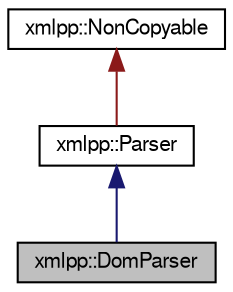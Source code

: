 digraph G
{
  bgcolor="transparent";
  edge [fontname="FreeSans",fontsize=10,labelfontname="FreeSans",labelfontsize=10];
  node [fontname="FreeSans",fontsize=10,shape=record];
  Node1 [label="xmlpp::DomParser",height=0.2,width=0.4,color="black", fillcolor="grey75", style="filled" fontcolor="black"];
  Node2 -> Node1 [dir=back,color="midnightblue",fontsize=10,style="solid",fontname="FreeSans"];
  Node2 [label="xmlpp::Parser",height=0.2,width=0.4,color="black",URL="$classxmlpp_1_1Parser.html",tooltip="XML parser."];
  Node3 -> Node2 [dir=back,color="firebrick4",fontsize=10,style="solid",fontname="FreeSans"];
  Node3 [label="xmlpp::NonCopyable",height=0.2,width=0.4,color="black",URL="$classxmlpp_1_1NonCopyable.html",tooltip="Herited by classes which cannot be copied."];
}

